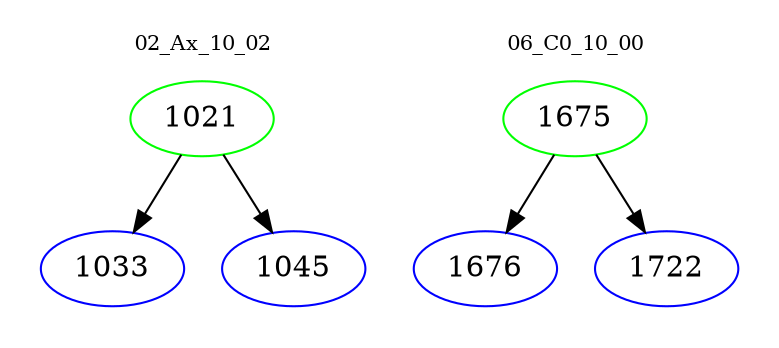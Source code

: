 digraph{
subgraph cluster_0 {
color = white
label = "02_Ax_10_02";
fontsize=10;
T0_1021 [label="1021", color="green"]
T0_1021 -> T0_1033 [color="black"]
T0_1033 [label="1033", color="blue"]
T0_1021 -> T0_1045 [color="black"]
T0_1045 [label="1045", color="blue"]
}
subgraph cluster_1 {
color = white
label = "06_C0_10_00";
fontsize=10;
T1_1675 [label="1675", color="green"]
T1_1675 -> T1_1676 [color="black"]
T1_1676 [label="1676", color="blue"]
T1_1675 -> T1_1722 [color="black"]
T1_1722 [label="1722", color="blue"]
}
}
